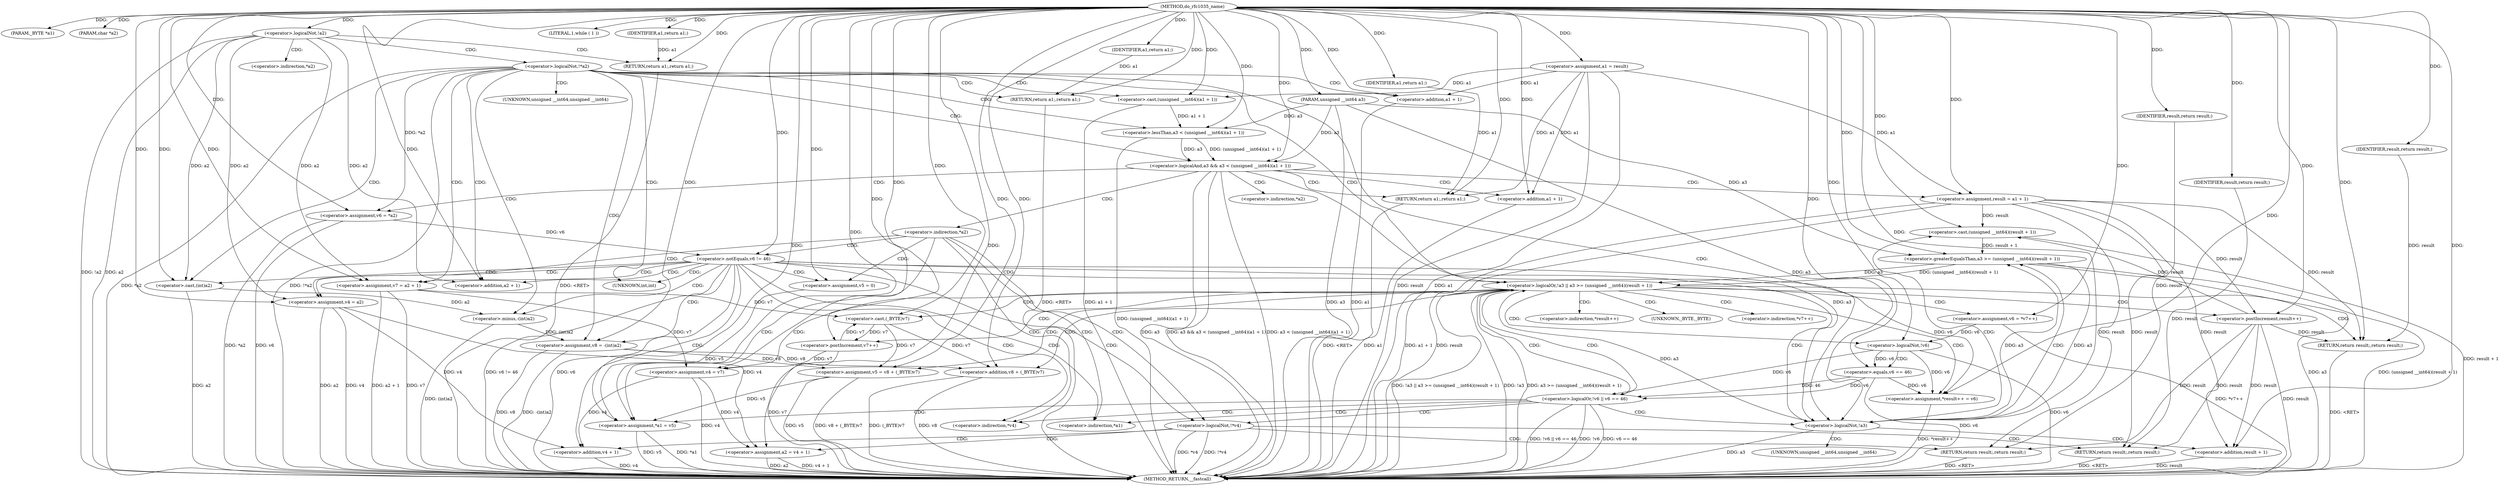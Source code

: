 digraph do_rfc1035_name {  
"1000107" [label = "(METHOD,do_rfc1035_name)" ]
"1000242" [label = "(METHOD_RETURN,__fastcall)" ]
"1000108" [label = "(PARAM,_BYTE *a1)" ]
"1000109" [label = "(PARAM,char *a2)" ]
"1000110" [label = "(PARAM,unsigned __int64 a3)" ]
"1000119" [label = "(<operator>.logicalNot,!a2)" ]
"1000121" [label = "(RETURN,return a1;,return a1;)" ]
"1000122" [label = "(IDENTIFIER,a1,return a1;)" ]
"1000124" [label = "(<operator>.logicalNot,!*a2)" ]
"1000127" [label = "(RETURN,return a1;,return a1;)" ]
"1000128" [label = "(IDENTIFIER,a1,return a1;)" ]
"1000130" [label = "(LITERAL,1,while ( 1 ))" ]
"1000133" [label = "(<operator>.logicalAnd,a3 && a3 < (unsigned __int64)(a1 + 1))" ]
"1000135" [label = "(<operator>.lessThan,a3 < (unsigned __int64)(a1 + 1))" ]
"1000137" [label = "(<operator>.cast,(unsigned __int64)(a1 + 1))" ]
"1000139" [label = "(<operator>.addition,a1 + 1)" ]
"1000142" [label = "(RETURN,return a1;,return a1;)" ]
"1000143" [label = "(IDENTIFIER,a1,return a1;)" ]
"1000144" [label = "(<operator>.assignment,result = a1 + 1)" ]
"1000146" [label = "(<operator>.addition,a1 + 1)" ]
"1000149" [label = "(<operator>.assignment,v6 = *a2)" ]
"1000158" [label = "(<operator>.notEquals,v6 != 46)" ]
"1000162" [label = "(<operator>.assignment,v4 = a2)" ]
"1000165" [label = "(<operator>.assignment,v5 = 0)" ]
"1000169" [label = "(<operator>.assignment,*a1 = v5)" ]
"1000174" [label = "(<operator>.logicalNot,!*v4)" ]
"1000177" [label = "(RETURN,return result;,return result;)" ]
"1000178" [label = "(IDENTIFIER,result,return result;)" ]
"1000179" [label = "(<operator>.assignment,a2 = v4 + 1)" ]
"1000181" [label = "(<operator>.addition,v4 + 1)" ]
"1000184" [label = "(RETURN,return result;,return result;)" ]
"1000185" [label = "(IDENTIFIER,result,return result;)" ]
"1000186" [label = "(<operator>.assignment,a1 = result)" ]
"1000189" [label = "(<operator>.assignment,v7 = a2 + 1)" ]
"1000191" [label = "(<operator>.addition,a2 + 1)" ]
"1000194" [label = "(<operator>.assignment,v8 = -(int)a2)" ]
"1000196" [label = "(<operator>.minus,-(int)a2)" ]
"1000197" [label = "(<operator>.cast,(int)a2)" ]
"1000201" [label = "(<operator>.logicalOr,!a3 || a3 >= (unsigned __int64)(result + 1))" ]
"1000202" [label = "(<operator>.logicalNot,!a3)" ]
"1000204" [label = "(<operator>.greaterEqualsThan,a3 >= (unsigned __int64)(result + 1))" ]
"1000206" [label = "(<operator>.cast,(unsigned __int64)(result + 1))" ]
"1000208" [label = "(<operator>.addition,result + 1)" ]
"1000212" [label = "(<operator>.assignment,*result++ = v6)" ]
"1000214" [label = "(<operator>.postIncrement,result++)" ]
"1000217" [label = "(<operator>.assignment,v4 = v7)" ]
"1000220" [label = "(<operator>.assignment,v5 = v8 + (_BYTE)v7)" ]
"1000222" [label = "(<operator>.addition,v8 + (_BYTE)v7)" ]
"1000224" [label = "(<operator>.cast,(_BYTE)v7)" ]
"1000227" [label = "(<operator>.assignment,v6 = *v7++)" ]
"1000230" [label = "(<operator>.postIncrement,v7++)" ]
"1000233" [label = "(<operator>.logicalOr,!v6 || v6 == 46)" ]
"1000234" [label = "(<operator>.logicalNot,!v6)" ]
"1000236" [label = "(<operator>.equals,v6 == 46)" ]
"1000240" [label = "(RETURN,return result;,return result;)" ]
"1000241" [label = "(IDENTIFIER,result,return result;)" ]
"1000125" [label = "(<operator>.indirection,*a2)" ]
"1000138" [label = "(UNKNOWN,unsigned __int64,unsigned __int64)" ]
"1000151" [label = "(<operator>.indirection,*a2)" ]
"1000154" [label = "(<operator>.indirection,*a2)" ]
"1000170" [label = "(<operator>.indirection,*a1)" ]
"1000175" [label = "(<operator>.indirection,*v4)" ]
"1000198" [label = "(UNKNOWN,int,int)" ]
"1000207" [label = "(UNKNOWN,unsigned __int64,unsigned __int64)" ]
"1000213" [label = "(<operator>.indirection,*result++)" ]
"1000225" [label = "(UNKNOWN,_BYTE,_BYTE)" ]
"1000229" [label = "(<operator>.indirection,*v7++)" ]
  "1000184" -> "1000242"  [ label = "DDG: <RET>"] 
  "1000177" -> "1000242"  [ label = "DDG: <RET>"] 
  "1000142" -> "1000242"  [ label = "DDG: <RET>"] 
  "1000127" -> "1000242"  [ label = "DDG: <RET>"] 
  "1000212" -> "1000242"  [ label = "DDG: *result++"] 
  "1000169" -> "1000242"  [ label = "DDG: *a1"] 
  "1000230" -> "1000242"  [ label = "DDG: v7"] 
  "1000186" -> "1000242"  [ label = "DDG: a1"] 
  "1000194" -> "1000242"  [ label = "DDG: v8"] 
  "1000144" -> "1000242"  [ label = "DDG: a1 + 1"] 
  "1000179" -> "1000242"  [ label = "DDG: v4 + 1"] 
  "1000162" -> "1000242"  [ label = "DDG: a2"] 
  "1000217" -> "1000242"  [ label = "DDG: v4"] 
  "1000204" -> "1000242"  [ label = "DDG: a3"] 
  "1000189" -> "1000242"  [ label = "DDG: a2 + 1"] 
  "1000197" -> "1000242"  [ label = "DDG: a2"] 
  "1000162" -> "1000242"  [ label = "DDG: v4"] 
  "1000202" -> "1000242"  [ label = "DDG: a3"] 
  "1000119" -> "1000242"  [ label = "DDG: a2"] 
  "1000137" -> "1000242"  [ label = "DDG: a1 + 1"] 
  "1000222" -> "1000242"  [ label = "DDG: v8"] 
  "1000174" -> "1000242"  [ label = "DDG: !*v4"] 
  "1000124" -> "1000242"  [ label = "DDG: !*a2"] 
  "1000233" -> "1000242"  [ label = "DDG: !v6 || v6 == 46"] 
  "1000227" -> "1000242"  [ label = "DDG: *v7++"] 
  "1000220" -> "1000242"  [ label = "DDG: v5"] 
  "1000233" -> "1000242"  [ label = "DDG: !v6"] 
  "1000135" -> "1000242"  [ label = "DDG: (unsigned __int64)(a1 + 1)"] 
  "1000133" -> "1000242"  [ label = "DDG: a3"] 
  "1000119" -> "1000242"  [ label = "DDG: !a2"] 
  "1000110" -> "1000242"  [ label = "DDG: a3"] 
  "1000133" -> "1000242"  [ label = "DDG: a3 && a3 < (unsigned __int64)(a1 + 1)"] 
  "1000222" -> "1000242"  [ label = "DDG: (_BYTE)v7"] 
  "1000149" -> "1000242"  [ label = "DDG: v6"] 
  "1000179" -> "1000242"  [ label = "DDG: a2"] 
  "1000181" -> "1000242"  [ label = "DDG: v4"] 
  "1000146" -> "1000242"  [ label = "DDG: a1"] 
  "1000201" -> "1000242"  [ label = "DDG: a3 >= (unsigned __int64)(result + 1)"] 
  "1000233" -> "1000242"  [ label = "DDG: v6 == 46"] 
  "1000158" -> "1000242"  [ label = "DDG: v6 != 46"] 
  "1000189" -> "1000242"  [ label = "DDG: v7"] 
  "1000214" -> "1000242"  [ label = "DDG: result"] 
  "1000236" -> "1000242"  [ label = "DDG: v6"] 
  "1000158" -> "1000242"  [ label = "DDG: v6"] 
  "1000220" -> "1000242"  [ label = "DDG: v8 + (_BYTE)v7"] 
  "1000208" -> "1000242"  [ label = "DDG: result"] 
  "1000186" -> "1000242"  [ label = "DDG: result"] 
  "1000206" -> "1000242"  [ label = "DDG: result + 1"] 
  "1000133" -> "1000242"  [ label = "DDG: a3 < (unsigned __int64)(a1 + 1)"] 
  "1000124" -> "1000242"  [ label = "DDG: *a2"] 
  "1000201" -> "1000242"  [ label = "DDG: !a3 || a3 >= (unsigned __int64)(result + 1)"] 
  "1000204" -> "1000242"  [ label = "DDG: (unsigned __int64)(result + 1)"] 
  "1000194" -> "1000242"  [ label = "DDG: -(int)a2"] 
  "1000139" -> "1000242"  [ label = "DDG: a1"] 
  "1000144" -> "1000242"  [ label = "DDG: result"] 
  "1000174" -> "1000242"  [ label = "DDG: *v4"] 
  "1000169" -> "1000242"  [ label = "DDG: v5"] 
  "1000201" -> "1000242"  [ label = "DDG: !a3"] 
  "1000196" -> "1000242"  [ label = "DDG: (int)a2"] 
  "1000234" -> "1000242"  [ label = "DDG: v6"] 
  "1000149" -> "1000242"  [ label = "DDG: *a2"] 
  "1000121" -> "1000242"  [ label = "DDG: <RET>"] 
  "1000240" -> "1000242"  [ label = "DDG: <RET>"] 
  "1000107" -> "1000108"  [ label = "DDG: "] 
  "1000107" -> "1000109"  [ label = "DDG: "] 
  "1000107" -> "1000110"  [ label = "DDG: "] 
  "1000107" -> "1000119"  [ label = "DDG: "] 
  "1000122" -> "1000121"  [ label = "DDG: a1"] 
  "1000107" -> "1000121"  [ label = "DDG: "] 
  "1000107" -> "1000122"  [ label = "DDG: "] 
  "1000128" -> "1000127"  [ label = "DDG: a1"] 
  "1000107" -> "1000127"  [ label = "DDG: "] 
  "1000107" -> "1000128"  [ label = "DDG: "] 
  "1000107" -> "1000130"  [ label = "DDG: "] 
  "1000135" -> "1000133"  [ label = "DDG: a3"] 
  "1000110" -> "1000133"  [ label = "DDG: a3"] 
  "1000107" -> "1000133"  [ label = "DDG: "] 
  "1000135" -> "1000133"  [ label = "DDG: (unsigned __int64)(a1 + 1)"] 
  "1000110" -> "1000135"  [ label = "DDG: a3"] 
  "1000107" -> "1000135"  [ label = "DDG: "] 
  "1000137" -> "1000135"  [ label = "DDG: a1 + 1"] 
  "1000186" -> "1000137"  [ label = "DDG: a1"] 
  "1000107" -> "1000137"  [ label = "DDG: "] 
  "1000186" -> "1000139"  [ label = "DDG: a1"] 
  "1000107" -> "1000139"  [ label = "DDG: "] 
  "1000143" -> "1000142"  [ label = "DDG: a1"] 
  "1000186" -> "1000142"  [ label = "DDG: a1"] 
  "1000107" -> "1000142"  [ label = "DDG: "] 
  "1000107" -> "1000143"  [ label = "DDG: "] 
  "1000186" -> "1000144"  [ label = "DDG: a1"] 
  "1000107" -> "1000144"  [ label = "DDG: "] 
  "1000186" -> "1000146"  [ label = "DDG: a1"] 
  "1000107" -> "1000146"  [ label = "DDG: "] 
  "1000124" -> "1000149"  [ label = "DDG: *a2"] 
  "1000107" -> "1000149"  [ label = "DDG: "] 
  "1000149" -> "1000158"  [ label = "DDG: v6"] 
  "1000107" -> "1000158"  [ label = "DDG: "] 
  "1000119" -> "1000162"  [ label = "DDG: a2"] 
  "1000107" -> "1000162"  [ label = "DDG: "] 
  "1000107" -> "1000165"  [ label = "DDG: "] 
  "1000165" -> "1000169"  [ label = "DDG: v5"] 
  "1000220" -> "1000169"  [ label = "DDG: v5"] 
  "1000107" -> "1000169"  [ label = "DDG: "] 
  "1000178" -> "1000177"  [ label = "DDG: result"] 
  "1000214" -> "1000177"  [ label = "DDG: result"] 
  "1000144" -> "1000177"  [ label = "DDG: result"] 
  "1000107" -> "1000178"  [ label = "DDG: "] 
  "1000217" -> "1000179"  [ label = "DDG: v4"] 
  "1000162" -> "1000179"  [ label = "DDG: v4"] 
  "1000107" -> "1000179"  [ label = "DDG: "] 
  "1000217" -> "1000181"  [ label = "DDG: v4"] 
  "1000162" -> "1000181"  [ label = "DDG: v4"] 
  "1000107" -> "1000181"  [ label = "DDG: "] 
  "1000185" -> "1000184"  [ label = "DDG: result"] 
  "1000214" -> "1000184"  [ label = "DDG: result"] 
  "1000144" -> "1000184"  [ label = "DDG: result"] 
  "1000107" -> "1000185"  [ label = "DDG: "] 
  "1000107" -> "1000186"  [ label = "DDG: "] 
  "1000119" -> "1000189"  [ label = "DDG: a2"] 
  "1000107" -> "1000189"  [ label = "DDG: "] 
  "1000119" -> "1000191"  [ label = "DDG: a2"] 
  "1000107" -> "1000191"  [ label = "DDG: "] 
  "1000196" -> "1000194"  [ label = "DDG: (int)a2"] 
  "1000107" -> "1000194"  [ label = "DDG: "] 
  "1000197" -> "1000196"  [ label = "DDG: a2"] 
  "1000107" -> "1000197"  [ label = "DDG: "] 
  "1000119" -> "1000197"  [ label = "DDG: a2"] 
  "1000202" -> "1000201"  [ label = "DDG: a3"] 
  "1000204" -> "1000202"  [ label = "DDG: a3"] 
  "1000133" -> "1000202"  [ label = "DDG: a3"] 
  "1000110" -> "1000202"  [ label = "DDG: a3"] 
  "1000107" -> "1000202"  [ label = "DDG: "] 
  "1000204" -> "1000201"  [ label = "DDG: a3"] 
  "1000204" -> "1000201"  [ label = "DDG: (unsigned __int64)(result + 1)"] 
  "1000202" -> "1000204"  [ label = "DDG: a3"] 
  "1000110" -> "1000204"  [ label = "DDG: a3"] 
  "1000107" -> "1000204"  [ label = "DDG: "] 
  "1000206" -> "1000204"  [ label = "DDG: result + 1"] 
  "1000214" -> "1000206"  [ label = "DDG: result"] 
  "1000144" -> "1000206"  [ label = "DDG: result"] 
  "1000107" -> "1000206"  [ label = "DDG: "] 
  "1000214" -> "1000208"  [ label = "DDG: result"] 
  "1000144" -> "1000208"  [ label = "DDG: result"] 
  "1000107" -> "1000208"  [ label = "DDG: "] 
  "1000236" -> "1000212"  [ label = "DDG: v6"] 
  "1000158" -> "1000212"  [ label = "DDG: v6"] 
  "1000234" -> "1000212"  [ label = "DDG: v6"] 
  "1000107" -> "1000212"  [ label = "DDG: "] 
  "1000144" -> "1000214"  [ label = "DDG: result"] 
  "1000107" -> "1000214"  [ label = "DDG: "] 
  "1000189" -> "1000217"  [ label = "DDG: v7"] 
  "1000230" -> "1000217"  [ label = "DDG: v7"] 
  "1000107" -> "1000217"  [ label = "DDG: "] 
  "1000194" -> "1000220"  [ label = "DDG: v8"] 
  "1000107" -> "1000220"  [ label = "DDG: "] 
  "1000224" -> "1000220"  [ label = "DDG: v7"] 
  "1000194" -> "1000222"  [ label = "DDG: v8"] 
  "1000107" -> "1000222"  [ label = "DDG: "] 
  "1000224" -> "1000222"  [ label = "DDG: v7"] 
  "1000107" -> "1000224"  [ label = "DDG: "] 
  "1000189" -> "1000224"  [ label = "DDG: v7"] 
  "1000230" -> "1000224"  [ label = "DDG: v7"] 
  "1000107" -> "1000227"  [ label = "DDG: "] 
  "1000224" -> "1000230"  [ label = "DDG: v7"] 
  "1000107" -> "1000230"  [ label = "DDG: "] 
  "1000234" -> "1000233"  [ label = "DDG: v6"] 
  "1000227" -> "1000234"  [ label = "DDG: v6"] 
  "1000107" -> "1000234"  [ label = "DDG: "] 
  "1000236" -> "1000233"  [ label = "DDG: v6"] 
  "1000236" -> "1000233"  [ label = "DDG: 46"] 
  "1000234" -> "1000236"  [ label = "DDG: v6"] 
  "1000107" -> "1000236"  [ label = "DDG: "] 
  "1000241" -> "1000240"  [ label = "DDG: result"] 
  "1000214" -> "1000240"  [ label = "DDG: result"] 
  "1000144" -> "1000240"  [ label = "DDG: result"] 
  "1000107" -> "1000240"  [ label = "DDG: "] 
  "1000107" -> "1000241"  [ label = "DDG: "] 
  "1000119" -> "1000125"  [ label = "CDG: "] 
  "1000119" -> "1000124"  [ label = "CDG: "] 
  "1000119" -> "1000121"  [ label = "CDG: "] 
  "1000124" -> "1000127"  [ label = "CDG: "] 
  "1000124" -> "1000191"  [ label = "CDG: "] 
  "1000124" -> "1000189"  [ label = "CDG: "] 
  "1000124" -> "1000202"  [ label = "CDG: "] 
  "1000124" -> "1000201"  [ label = "CDG: "] 
  "1000124" -> "1000198"  [ label = "CDG: "] 
  "1000124" -> "1000197"  [ label = "CDG: "] 
  "1000124" -> "1000196"  [ label = "CDG: "] 
  "1000124" -> "1000194"  [ label = "CDG: "] 
  "1000124" -> "1000133"  [ label = "CDG: "] 
  "1000124" -> "1000139"  [ label = "CDG: "] 
  "1000124" -> "1000138"  [ label = "CDG: "] 
  "1000124" -> "1000137"  [ label = "CDG: "] 
  "1000124" -> "1000135"  [ label = "CDG: "] 
  "1000133" -> "1000144"  [ label = "CDG: "] 
  "1000133" -> "1000142"  [ label = "CDG: "] 
  "1000133" -> "1000154"  [ label = "CDG: "] 
  "1000133" -> "1000151"  [ label = "CDG: "] 
  "1000133" -> "1000149"  [ label = "CDG: "] 
  "1000133" -> "1000146"  [ label = "CDG: "] 
  "1000154" -> "1000175"  [ label = "CDG: "] 
  "1000154" -> "1000174"  [ label = "CDG: "] 
  "1000154" -> "1000170"  [ label = "CDG: "] 
  "1000154" -> "1000169"  [ label = "CDG: "] 
  "1000154" -> "1000165"  [ label = "CDG: "] 
  "1000154" -> "1000162"  [ label = "CDG: "] 
  "1000154" -> "1000158"  [ label = "CDG: "] 
  "1000158" -> "1000175"  [ label = "CDG: "] 
  "1000158" -> "1000174"  [ label = "CDG: "] 
  "1000158" -> "1000170"  [ label = "CDG: "] 
  "1000158" -> "1000169"  [ label = "CDG: "] 
  "1000158" -> "1000165"  [ label = "CDG: "] 
  "1000158" -> "1000162"  [ label = "CDG: "] 
  "1000158" -> "1000191"  [ label = "CDG: "] 
  "1000158" -> "1000189"  [ label = "CDG: "] 
  "1000158" -> "1000202"  [ label = "CDG: "] 
  "1000158" -> "1000201"  [ label = "CDG: "] 
  "1000158" -> "1000198"  [ label = "CDG: "] 
  "1000158" -> "1000197"  [ label = "CDG: "] 
  "1000158" -> "1000196"  [ label = "CDG: "] 
  "1000158" -> "1000194"  [ label = "CDG: "] 
  "1000174" -> "1000184"  [ label = "CDG: "] 
  "1000174" -> "1000181"  [ label = "CDG: "] 
  "1000174" -> "1000179"  [ label = "CDG: "] 
  "1000174" -> "1000177"  [ label = "CDG: "] 
  "1000201" -> "1000224"  [ label = "CDG: "] 
  "1000201" -> "1000222"  [ label = "CDG: "] 
  "1000201" -> "1000220"  [ label = "CDG: "] 
  "1000201" -> "1000217"  [ label = "CDG: "] 
  "1000201" -> "1000214"  [ label = "CDG: "] 
  "1000201" -> "1000213"  [ label = "CDG: "] 
  "1000201" -> "1000212"  [ label = "CDG: "] 
  "1000201" -> "1000240"  [ label = "CDG: "] 
  "1000201" -> "1000234"  [ label = "CDG: "] 
  "1000201" -> "1000233"  [ label = "CDG: "] 
  "1000201" -> "1000230"  [ label = "CDG: "] 
  "1000201" -> "1000229"  [ label = "CDG: "] 
  "1000201" -> "1000227"  [ label = "CDG: "] 
  "1000201" -> "1000225"  [ label = "CDG: "] 
  "1000202" -> "1000208"  [ label = "CDG: "] 
  "1000202" -> "1000207"  [ label = "CDG: "] 
  "1000202" -> "1000206"  [ label = "CDG: "] 
  "1000202" -> "1000204"  [ label = "CDG: "] 
  "1000233" -> "1000175"  [ label = "CDG: "] 
  "1000233" -> "1000174"  [ label = "CDG: "] 
  "1000233" -> "1000170"  [ label = "CDG: "] 
  "1000233" -> "1000169"  [ label = "CDG: "] 
  "1000233" -> "1000202"  [ label = "CDG: "] 
  "1000233" -> "1000201"  [ label = "CDG: "] 
  "1000234" -> "1000236"  [ label = "CDG: "] 
}
